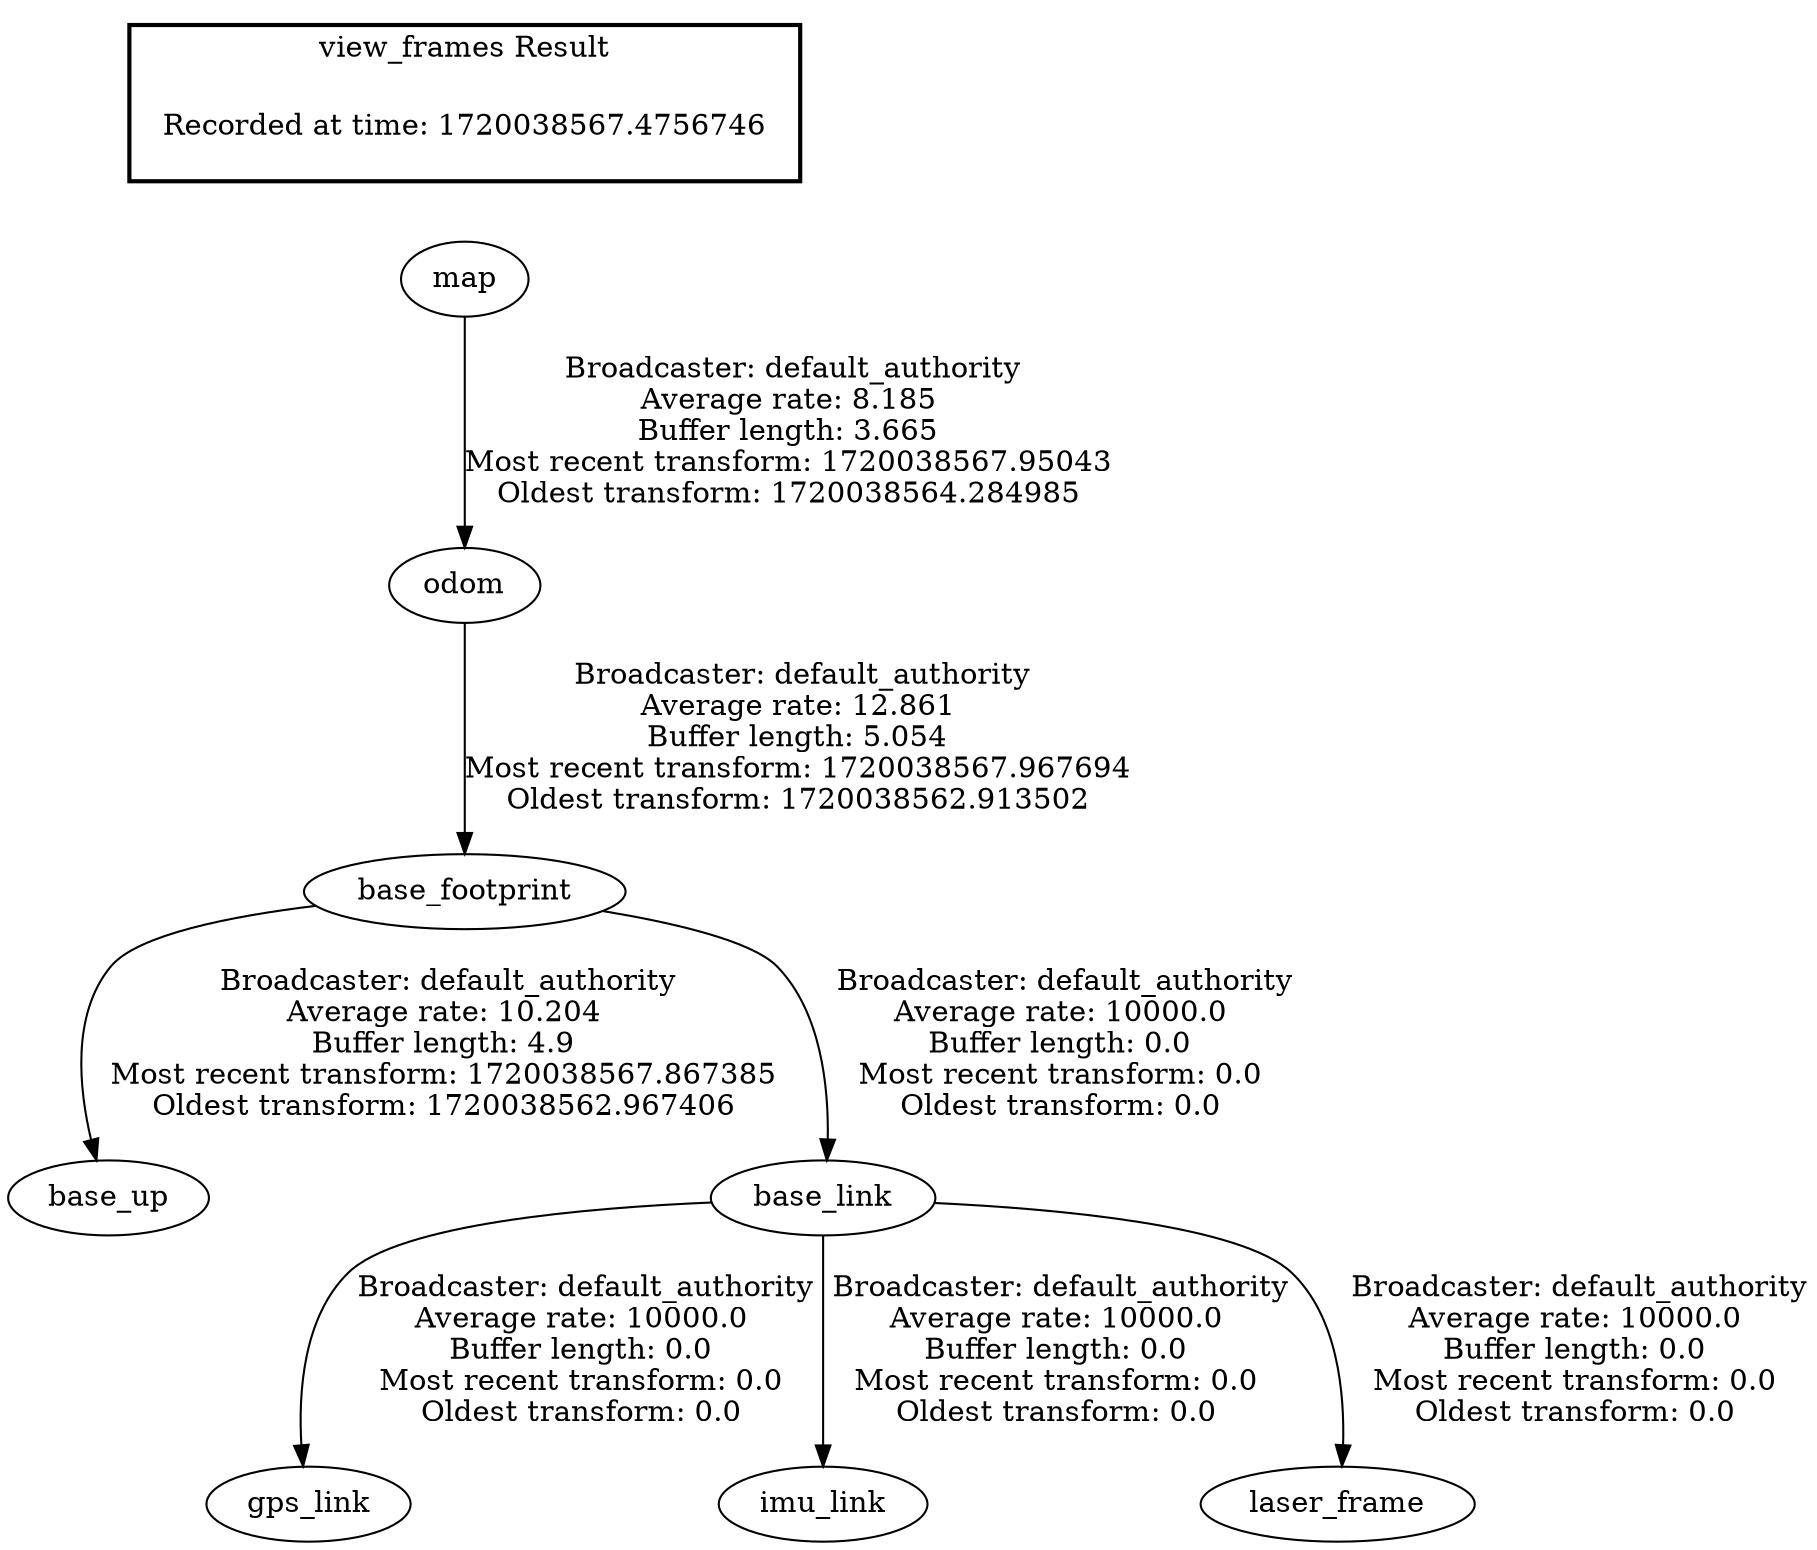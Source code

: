 digraph G {
"odom" -> "base_footprint"[label=" Broadcaster: default_authority\nAverage rate: 12.861\nBuffer length: 5.054\nMost recent transform: 1720038567.967694\nOldest transform: 1720038562.913502\n"];
"map" -> "odom"[label=" Broadcaster: default_authority\nAverage rate: 8.185\nBuffer length: 3.665\nMost recent transform: 1720038567.95043\nOldest transform: 1720038564.284985\n"];
"base_footprint" -> "base_up"[label=" Broadcaster: default_authority\nAverage rate: 10.204\nBuffer length: 4.9\nMost recent transform: 1720038567.867385\nOldest transform: 1720038562.967406\n"];
"base_footprint" -> "base_link"[label=" Broadcaster: default_authority\nAverage rate: 10000.0\nBuffer length: 0.0\nMost recent transform: 0.0\nOldest transform: 0.0\n"];
"base_link" -> "gps_link"[label=" Broadcaster: default_authority\nAverage rate: 10000.0\nBuffer length: 0.0\nMost recent transform: 0.0\nOldest transform: 0.0\n"];
"base_link" -> "imu_link"[label=" Broadcaster: default_authority\nAverage rate: 10000.0\nBuffer length: 0.0\nMost recent transform: 0.0\nOldest transform: 0.0\n"];
"base_link" -> "laser_frame"[label=" Broadcaster: default_authority\nAverage rate: 10000.0\nBuffer length: 0.0\nMost recent transform: 0.0\nOldest transform: 0.0\n"];
edge [style=invis];
 subgraph cluster_legend { style=bold; color=black; label ="view_frames Result";
"Recorded at time: 1720038567.4756746"[ shape=plaintext ] ;
}->"map";
}